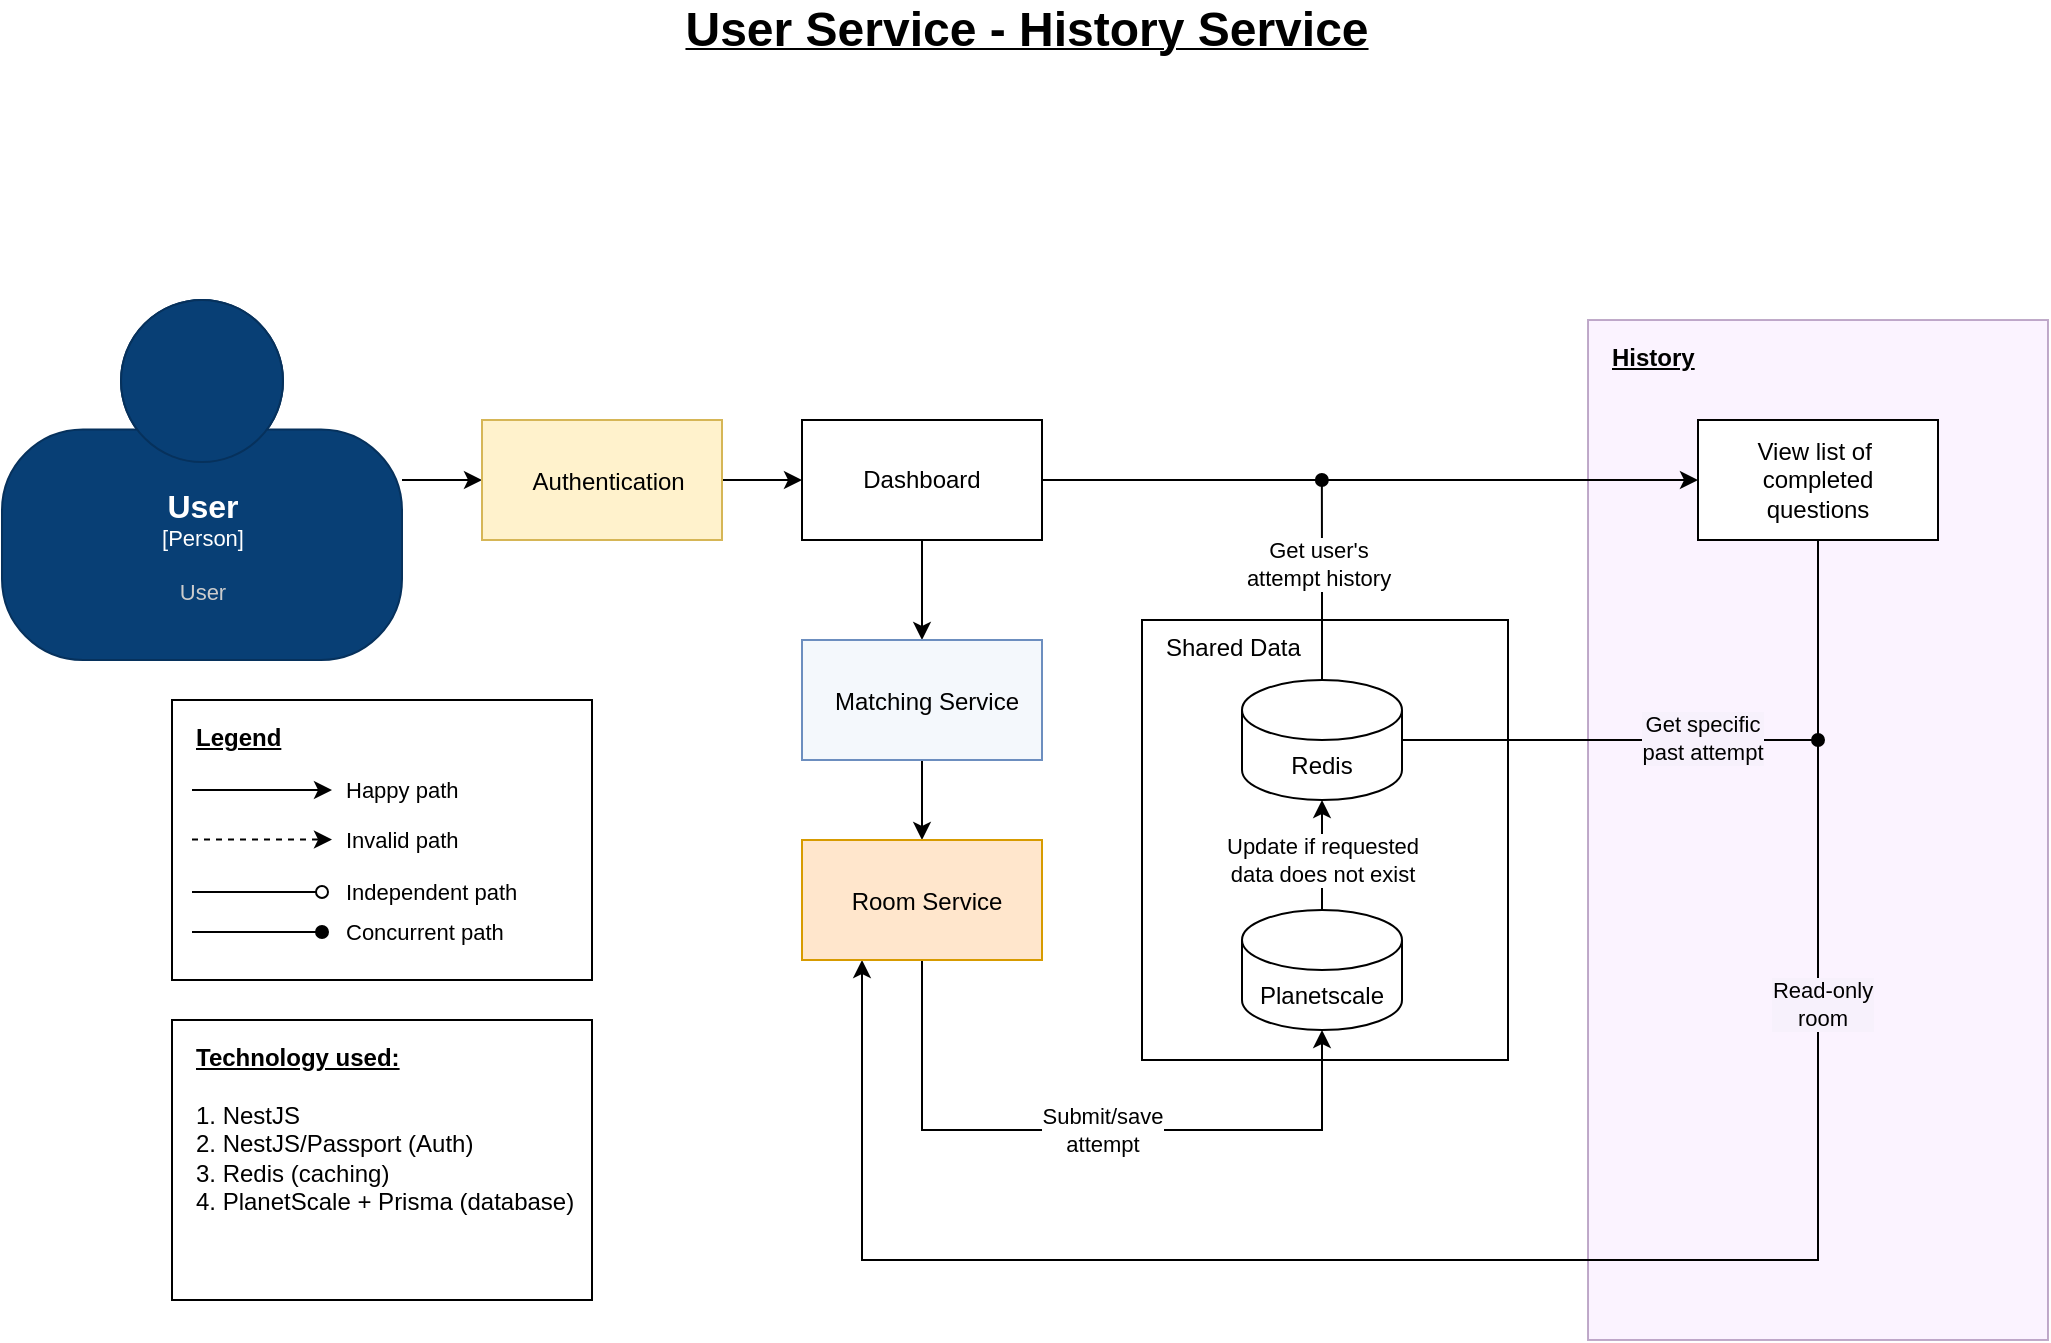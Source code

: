 <mxfile scale="1" border="20">
    <diagram id="SKKT97RxRqP2tx5iM8VO" name="History">
        <mxGraphModel dx="1858" dy="1246" grid="1" gridSize="10" guides="1" tooltips="1" connect="1" arrows="1" fold="1" page="1" pageScale="1" pageWidth="1654" pageHeight="1169" background="#FFFFFF" math="0" shadow="0">
            <root>
                <mxCell id="cZ165Y8xMysXK6VZJFTn-0"/>
                <mxCell id="cZ165Y8xMysXK6VZJFTn-1" parent="cZ165Y8xMysXK6VZJFTn-0"/>
                <mxCell id="2Y4pjenZq1Eu_Ll-m7aH-1" value="&lt;font style=&quot;font-size: 24px&quot;&gt;User Service - History Service&lt;/font&gt;" style="text;html=1;align=center;verticalAlign=middle;resizable=0;points=[];autosize=1;strokeColor=none;fillColor=none;fontStyle=5" parent="cZ165Y8xMysXK6VZJFTn-1" vertex="1">
                    <mxGeometry x="647" y="95" width="360" height="20" as="geometry"/>
                </mxCell>
                <mxCell id="mNMXz7toNKEUcXsl0kGC-1" value="" style="edgeStyle=none;html=1;" parent="cZ165Y8xMysXK6VZJFTn-1" source="2Y4pjenZq1Eu_Ll-m7aH-6" target="mNMXz7toNKEUcXsl0kGC-0" edge="1">
                    <mxGeometry relative="1" as="geometry"/>
                </mxCell>
                <object placeholders="1" c4Name="User" c4Type="Person" c4Description="User" label="&lt;font style=&quot;font-size: 16px&quot;&gt;&lt;b&gt;%c4Name%&lt;/b&gt;&lt;/font&gt;&lt;div&gt;[%c4Type%]&lt;/div&gt;&lt;br&gt;&lt;div&gt;&lt;font style=&quot;font-size: 11px&quot;&gt;&lt;font color=&quot;#cccccc&quot;&gt;%c4Description%&lt;/font&gt;&lt;/div&gt;" id="2Y4pjenZq1Eu_Ll-m7aH-6">
                    <mxCell style="html=1;fontSize=11;dashed=0;whitespace=wrap;fillColor=#083F75;strokeColor=#06315C;fontColor=#ffffff;shape=mxgraph.c4.person2;align=center;metaEdit=1;points=[[0.5,0,0],[1,0.5,0],[1,0.75,0],[0.75,1,0],[0.5,1,0],[0.25,1,0],[0,0.75,0],[0,0.5,0]];resizable=0;" parent="cZ165Y8xMysXK6VZJFTn-1" vertex="1">
                        <mxGeometry x="315" y="240" width="200" height="180" as="geometry"/>
                    </mxCell>
                </object>
                <mxCell id="2Y4pjenZq1Eu_Ll-m7aH-7" value="&lt;span style=&quot;&quot;&gt;History&lt;/span&gt;" style="whiteSpace=wrap;html=1;align=left;verticalAlign=top;horizontal=1;spacingLeft=10;spacingTop=5;fontStyle=5;fillColor=#F8EBFF;strokeColor=#9673a6;opacity=60;" parent="cZ165Y8xMysXK6VZJFTn-1" vertex="1">
                    <mxGeometry x="1108" y="250" width="230" height="510" as="geometry"/>
                </mxCell>
                <mxCell id="mNMXz7toNKEUcXsl0kGC-5" value="" style="edgeStyle=none;html=1;" parent="cZ165Y8xMysXK6VZJFTn-1" source="mNMXz7toNKEUcXsl0kGC-0" target="mNMXz7toNKEUcXsl0kGC-2" edge="1">
                    <mxGeometry relative="1" as="geometry"/>
                </mxCell>
                <mxCell id="mNMXz7toNKEUcXsl0kGC-0" value="&lt;span&gt;&lt;span&gt;Authentication&amp;nbsp;&lt;/span&gt;&lt;/span&gt;" style="whiteSpace=wrap;html=1;align=center;verticalAlign=middle;horizontal=1;spacingLeft=10;spacingTop=2;fontStyle=0;fillColor=#fff2cc;strokeColor=#d6b656;" parent="cZ165Y8xMysXK6VZJFTn-1" vertex="1">
                    <mxGeometry x="555" y="300" width="120" height="60" as="geometry"/>
                </mxCell>
                <mxCell id="mNMXz7toNKEUcXsl0kGC-15" value="" style="edgeStyle=none;html=1;" parent="cZ165Y8xMysXK6VZJFTn-1" source="mNMXz7toNKEUcXsl0kGC-2" target="mNMXz7toNKEUcXsl0kGC-14" edge="1">
                    <mxGeometry relative="1" as="geometry"/>
                </mxCell>
                <mxCell id="mNMXz7toNKEUcXsl0kGC-23" value="" style="edgeStyle=orthogonalEdgeStyle;rounded=0;html=1;endArrow=classic;endFill=1;" parent="cZ165Y8xMysXK6VZJFTn-1" source="mNMXz7toNKEUcXsl0kGC-2" target="mNMXz7toNKEUcXsl0kGC-22" edge="1">
                    <mxGeometry relative="1" as="geometry"/>
                </mxCell>
                <mxCell id="mNMXz7toNKEUcXsl0kGC-2" value="Dashboard" style="whiteSpace=wrap;html=1;rounded=0;" parent="cZ165Y8xMysXK6VZJFTn-1" vertex="1">
                    <mxGeometry x="715" y="300" width="120" height="60" as="geometry"/>
                </mxCell>
                <mxCell id="mNMXz7toNKEUcXsl0kGC-18" value="" style="html=1;entryX=0.25;entryY=1;entryDx=0;entryDy=0;edgeStyle=orthogonalEdgeStyle;rounded=0;exitX=0.5;exitY=1;exitDx=0;exitDy=0;" parent="cZ165Y8xMysXK6VZJFTn-1" source="mNMXz7toNKEUcXsl0kGC-14" target="mNMXz7toNKEUcXsl0kGC-28" edge="1">
                    <mxGeometry relative="1" as="geometry">
                        <mxPoint x="1235" y="330" as="targetPoint"/>
                        <Array as="points">
                            <mxPoint x="1223" y="720"/>
                            <mxPoint x="745" y="720"/>
                        </Array>
                    </mxGeometry>
                </mxCell>
                <mxCell id="mNMXz7toNKEUcXsl0kGC-32" value="Read-only &lt;br&gt;room" style="edgeLabel;html=1;align=center;verticalAlign=middle;resizable=0;points=[];labelBackgroundColor=#F7F1FC;" parent="mNMXz7toNKEUcXsl0kGC-18" vertex="1" connectable="0">
                    <mxGeometry x="-0.53" y="2" relative="1" as="geometry">
                        <mxPoint as="offset"/>
                    </mxGeometry>
                </mxCell>
                <mxCell id="mNMXz7toNKEUcXsl0kGC-9" value="Shared Data" style="rounded=0;whiteSpace=wrap;html=1;verticalAlign=top;align=left;spacingLeft=10;spacingBottom=5;" parent="cZ165Y8xMysXK6VZJFTn-1" vertex="1">
                    <mxGeometry x="885" y="400" width="183" height="220" as="geometry"/>
                </mxCell>
                <mxCell id="mNMXz7toNKEUcXsl0kGC-14" value="View list of&amp;nbsp;&lt;br&gt;completed &lt;br&gt;questions" style="whiteSpace=wrap;html=1;rounded=0;" parent="cZ165Y8xMysXK6VZJFTn-1" vertex="1">
                    <mxGeometry x="1163" y="300" width="120" height="60" as="geometry"/>
                </mxCell>
                <mxCell id="mNMXz7toNKEUcXsl0kGC-29" value="" style="edgeStyle=orthogonalEdgeStyle;rounded=0;html=1;endArrow=classic;endFill=1;" parent="cZ165Y8xMysXK6VZJFTn-1" source="mNMXz7toNKEUcXsl0kGC-22" target="mNMXz7toNKEUcXsl0kGC-28" edge="1">
                    <mxGeometry relative="1" as="geometry"/>
                </mxCell>
                <mxCell id="mNMXz7toNKEUcXsl0kGC-22" value="&lt;span&gt;Matching Service&lt;/span&gt;" style="whiteSpace=wrap;html=1;align=center;verticalAlign=middle;horizontal=1;spacingLeft=5;spacingTop=2;fontStyle=0;fillColor=#F4F8FC;strokeColor=#6c8ebf;" parent="cZ165Y8xMysXK6VZJFTn-1" vertex="1">
                    <mxGeometry x="715" y="410" width="120" height="60" as="geometry"/>
                </mxCell>
                <mxCell id="mNMXz7toNKEUcXsl0kGC-30" value="Submit/save&lt;br&gt;attempt" style="edgeStyle=orthogonalEdgeStyle;rounded=0;html=1;exitX=0.5;exitY=1;exitDx=0;exitDy=0;endArrow=classic;endFill=1;entryX=0.5;entryY=1;entryDx=0;entryDy=0;entryPerimeter=0;" parent="cZ165Y8xMysXK6VZJFTn-1" source="mNMXz7toNKEUcXsl0kGC-28" target="2" edge="1">
                    <mxGeometry x="0.045" relative="1" as="geometry">
                        <Array as="points">
                            <mxPoint x="775" y="655"/>
                            <mxPoint x="975" y="655"/>
                        </Array>
                        <mxPoint as="offset"/>
                        <mxPoint x="975" y="660" as="targetPoint"/>
                    </mxGeometry>
                </mxCell>
                <mxCell id="mNMXz7toNKEUcXsl0kGC-28" value="&lt;span&gt;Room Service&lt;/span&gt;&lt;span style=&quot;&quot;&gt;&lt;br&gt;&lt;/span&gt;" style="whiteSpace=wrap;html=1;align=center;verticalAlign=middle;horizontal=1;spacingLeft=5;spacingTop=2;fontStyle=0;fillColor=#FFE6CC;strokeColor=#d79b00;" parent="cZ165Y8xMysXK6VZJFTn-1" vertex="1">
                    <mxGeometry x="715" y="510" width="120" height="60" as="geometry"/>
                </mxCell>
                <mxCell id="4" value="Update if requested &lt;br&gt;data does not exist" style="edgeStyle=none;html=1;exitX=0.5;exitY=0;exitDx=0;exitDy=0;exitPerimeter=0;entryX=0.5;entryY=1;entryDx=0;entryDy=0;entryPerimeter=0;" parent="cZ165Y8xMysXK6VZJFTn-1" source="2" target="3" edge="1">
                    <mxGeometry x="-0.091" relative="1" as="geometry">
                        <mxPoint as="offset"/>
                    </mxGeometry>
                </mxCell>
                <mxCell id="2" value="Planetscale" style="shape=cylinder3;whiteSpace=wrap;html=1;boundedLbl=1;backgroundOutline=1;size=15;" parent="cZ165Y8xMysXK6VZJFTn-1" vertex="1">
                    <mxGeometry x="935" y="545" width="80" height="60" as="geometry"/>
                </mxCell>
                <mxCell id="6" style="edgeStyle=orthogonalEdgeStyle;rounded=0;html=1;exitX=0.5;exitY=0;exitDx=0;exitDy=0;exitPerimeter=0;endArrow=oval;endFill=1;" parent="cZ165Y8xMysXK6VZJFTn-1" source="3" edge="1">
                    <mxGeometry relative="1" as="geometry">
                        <mxPoint x="974.931" y="330" as="targetPoint"/>
                    </mxGeometry>
                </mxCell>
                <mxCell id="9" value="Get user's &lt;br&gt;attempt history" style="edgeLabel;html=1;align=center;verticalAlign=middle;resizable=0;points=[];" parent="6" vertex="1" connectable="0">
                    <mxGeometry x="0.161" y="3" relative="1" as="geometry">
                        <mxPoint as="offset"/>
                    </mxGeometry>
                </mxCell>
                <mxCell id="7" style="edgeStyle=orthogonalEdgeStyle;rounded=0;html=1;exitX=1;exitY=0.5;exitDx=0;exitDy=0;exitPerimeter=0;endArrow=oval;endFill=1;" parent="cZ165Y8xMysXK6VZJFTn-1" edge="1">
                    <mxGeometry relative="1" as="geometry">
                        <mxPoint x="1223" y="460" as="targetPoint"/>
                        <mxPoint x="1010" y="460" as="sourcePoint"/>
                    </mxGeometry>
                </mxCell>
                <mxCell id="8" value="Get specific&lt;br&gt;past attempt" style="edgeLabel;html=1;align=center;verticalAlign=middle;resizable=0;points=[];labelBackgroundColor=#F7F1FC;" parent="7" vertex="1" connectable="0">
                    <mxGeometry x="0.455" y="1" relative="1" as="geometry">
                        <mxPoint as="offset"/>
                    </mxGeometry>
                </mxCell>
                <mxCell id="3" value="Redis" style="shape=cylinder3;whiteSpace=wrap;html=1;boundedLbl=1;backgroundOutline=1;size=15;" parent="cZ165Y8xMysXK6VZJFTn-1" vertex="1">
                    <mxGeometry x="935" y="430" width="80" height="60" as="geometry"/>
                </mxCell>
                <mxCell id="10" value="&lt;u style=&quot;font-weight: bold&quot;&gt;Technology used:&lt;br&gt;&lt;/u&gt;&lt;br&gt;1. NestJS&lt;br&gt;2. NestJS/Passport (Auth)&lt;br&gt;3. Redis (caching)&lt;br&gt;4. PlanetScale + Prisma (database)" style="rounded=0;whiteSpace=wrap;html=1;labelBackgroundColor=none;comic=0;align=left;labelPadding=0;metaEdit=0;horizontal=1;labelPosition=center;verticalLabelPosition=middle;verticalAlign=top;spacingRight=0;spacingLeft=10;labelBorderColor=none;fontColor=default;container=0;spacing=2;spacingTop=5;" parent="cZ165Y8xMysXK6VZJFTn-1" vertex="1">
                    <mxGeometry x="400" y="600" width="210" height="140" as="geometry"/>
                </mxCell>
                <mxCell id="11" value="" style="group" parent="cZ165Y8xMysXK6VZJFTn-1" vertex="1" connectable="0">
                    <mxGeometry x="400" y="440" width="210" height="140" as="geometry"/>
                </mxCell>
                <mxCell id="12" value="&lt;b&gt;&lt;u&gt;Legend&lt;/u&gt;&lt;/b&gt;" style="rounded=0;whiteSpace=wrap;html=1;labelBackgroundColor=none;comic=0;align=left;labelPadding=0;metaEdit=0;horizontal=1;labelPosition=center;verticalLabelPosition=middle;verticalAlign=top;spacingRight=0;spacingLeft=10;labelBorderColor=none;fontColor=default;spacingTop=5;container=0;" parent="11" vertex="1">
                    <mxGeometry width="210" height="140" as="geometry"/>
                </mxCell>
                <mxCell id="13" value="" style="endArrow=classic;html=1;rounded=0;labelBackgroundColor=default;strokeColor=default;fontFamily=Helvetica;fontSize=11;fontColor=default;shape=connector;endFill=1;" parent="11" edge="1">
                    <mxGeometry width="50" height="50" relative="1" as="geometry">
                        <mxPoint x="10" y="45" as="sourcePoint"/>
                        <mxPoint x="80" y="45" as="targetPoint"/>
                    </mxGeometry>
                </mxCell>
                <mxCell id="14" value="Happy path" style="text;html=1;align=left;verticalAlign=middle;resizable=0;points=[];autosize=1;strokeColor=none;fillColor=none;fontSize=11;fontFamily=Helvetica;fontColor=default;" parent="11" vertex="1">
                    <mxGeometry x="85" y="30" width="80" height="30" as="geometry"/>
                </mxCell>
                <mxCell id="15" value="" style="endArrow=classic;html=1;rounded=0;labelBackgroundColor=default;strokeColor=default;fontFamily=Helvetica;fontSize=11;fontColor=default;shape=connector;endFill=1;dashed=1;" parent="11" edge="1">
                    <mxGeometry width="50" height="50" relative="1" as="geometry">
                        <mxPoint x="10" y="69.8" as="sourcePoint"/>
                        <mxPoint x="80" y="69.8" as="targetPoint"/>
                    </mxGeometry>
                </mxCell>
                <mxCell id="16" value="Invalid path" style="text;html=1;align=left;verticalAlign=middle;resizable=0;points=[];autosize=1;strokeColor=none;fillColor=none;fontSize=11;fontFamily=Helvetica;fontColor=default;" parent="11" vertex="1">
                    <mxGeometry x="85" y="55" width="80" height="30" as="geometry"/>
                </mxCell>
                <mxCell id="17" value="Independent path" style="text;html=1;align=left;verticalAlign=middle;resizable=0;points=[];autosize=1;strokeColor=none;fillColor=none;fontSize=11;fontFamily=Helvetica;fontColor=default;" parent="11" vertex="1">
                    <mxGeometry x="85" y="86" width="100" height="20" as="geometry"/>
                </mxCell>
                <mxCell id="18" value="" style="endArrow=oval;html=1;rounded=0;labelBackgroundColor=default;strokeColor=default;fontFamily=Helvetica;fontSize=11;fontColor=default;shape=connector;endFill=0;" parent="11" edge="1">
                    <mxGeometry width="50" height="50" relative="1" as="geometry">
                        <mxPoint x="10" y="96" as="sourcePoint"/>
                        <mxPoint x="75" y="96" as="targetPoint"/>
                    </mxGeometry>
                </mxCell>
                <mxCell id="19" value="Concurrent path" style="text;html=1;align=left;verticalAlign=middle;resizable=0;points=[];autosize=1;strokeColor=none;fillColor=none;fontSize=11;fontFamily=Helvetica;fontColor=default;" parent="11" vertex="1">
                    <mxGeometry x="85" y="106" width="90" height="20" as="geometry"/>
                </mxCell>
                <mxCell id="20" value="" style="endArrow=oval;html=1;rounded=0;labelBackgroundColor=default;strokeColor=default;fontFamily=Helvetica;fontSize=11;fontColor=default;shape=connector;endFill=1;" parent="11" edge="1">
                    <mxGeometry width="50" height="50" relative="1" as="geometry">
                        <mxPoint x="10" y="116" as="sourcePoint"/>
                        <mxPoint x="75" y="116" as="targetPoint"/>
                    </mxGeometry>
                </mxCell>
            </root>
        </mxGraphModel>
    </diagram>
</mxfile>